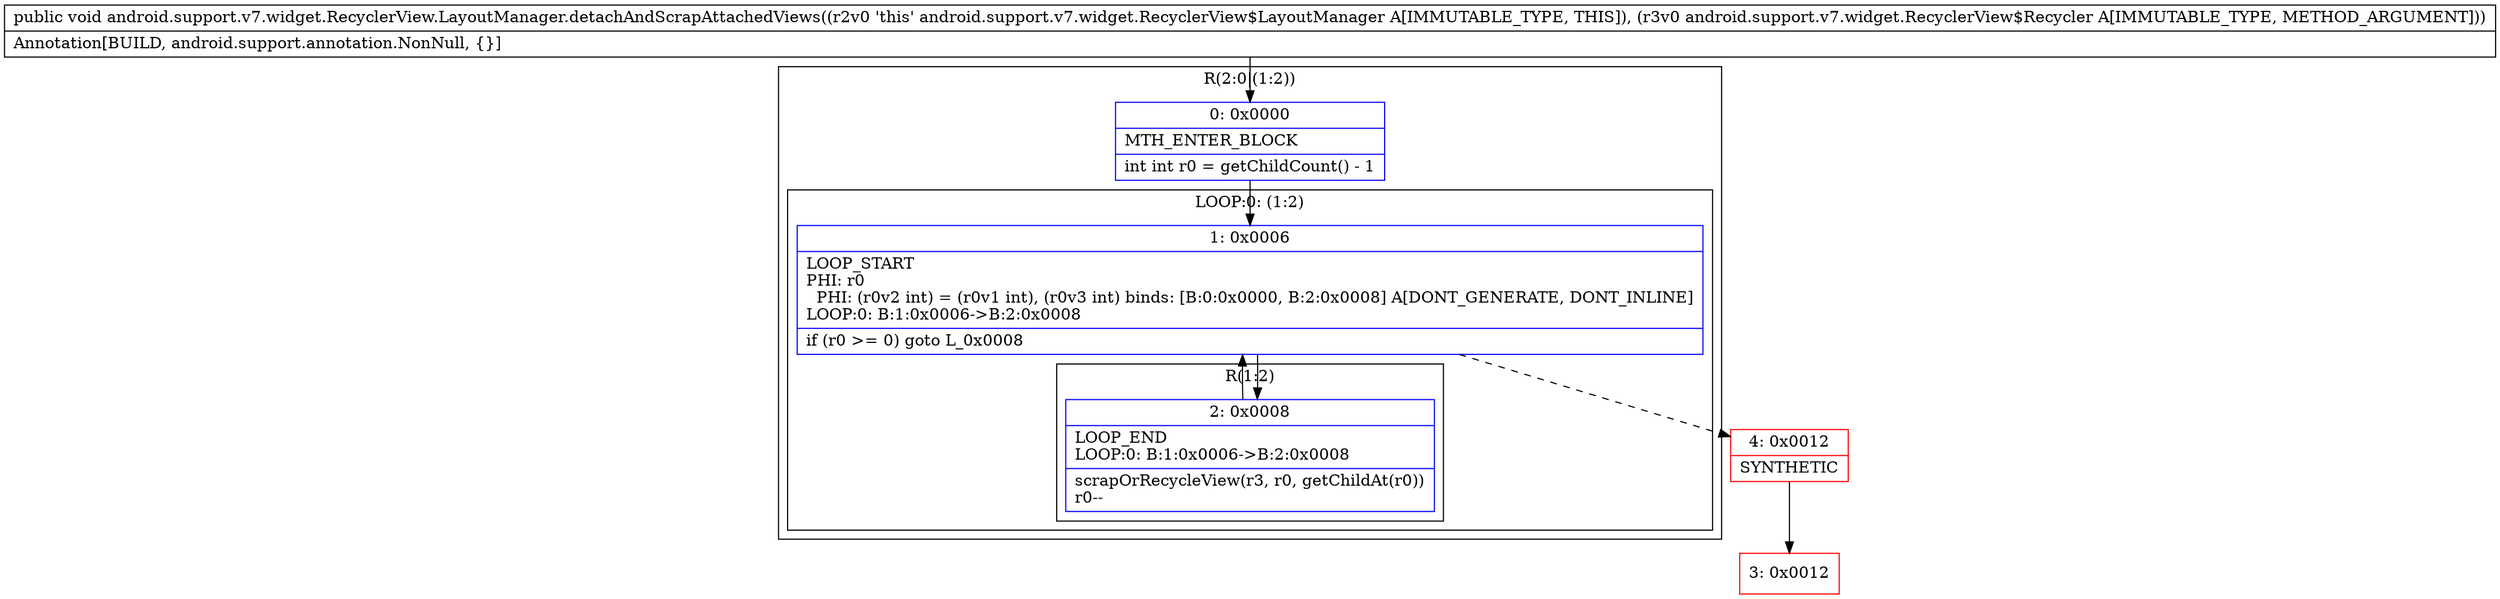 digraph "CFG forandroid.support.v7.widget.RecyclerView.LayoutManager.detachAndScrapAttachedViews(Landroid\/support\/v7\/widget\/RecyclerView$Recycler;)V" {
subgraph cluster_Region_836594469 {
label = "R(2:0|(1:2))";
node [shape=record,color=blue];
Node_0 [shape=record,label="{0\:\ 0x0000|MTH_ENTER_BLOCK\l|int int r0 = getChildCount() \- 1\l}"];
subgraph cluster_LoopRegion_753989128 {
label = "LOOP:0: (1:2)";
node [shape=record,color=blue];
Node_1 [shape=record,label="{1\:\ 0x0006|LOOP_START\lPHI: r0 \l  PHI: (r0v2 int) = (r0v1 int), (r0v3 int) binds: [B:0:0x0000, B:2:0x0008] A[DONT_GENERATE, DONT_INLINE]\lLOOP:0: B:1:0x0006\-\>B:2:0x0008\l|if (r0 \>= 0) goto L_0x0008\l}"];
subgraph cluster_Region_1346345688 {
label = "R(1:2)";
node [shape=record,color=blue];
Node_2 [shape=record,label="{2\:\ 0x0008|LOOP_END\lLOOP:0: B:1:0x0006\-\>B:2:0x0008\l|scrapOrRecycleView(r3, r0, getChildAt(r0))\lr0\-\-\l}"];
}
}
}
Node_3 [shape=record,color=red,label="{3\:\ 0x0012}"];
Node_4 [shape=record,color=red,label="{4\:\ 0x0012|SYNTHETIC\l}"];
MethodNode[shape=record,label="{public void android.support.v7.widget.RecyclerView.LayoutManager.detachAndScrapAttachedViews((r2v0 'this' android.support.v7.widget.RecyclerView$LayoutManager A[IMMUTABLE_TYPE, THIS]), (r3v0 android.support.v7.widget.RecyclerView$Recycler A[IMMUTABLE_TYPE, METHOD_ARGUMENT]))  | Annotation[BUILD, android.support.annotation.NonNull, \{\}]\l}"];
MethodNode -> Node_0;
Node_0 -> Node_1;
Node_1 -> Node_2;
Node_1 -> Node_4[style=dashed];
Node_2 -> Node_1;
Node_4 -> Node_3;
}

